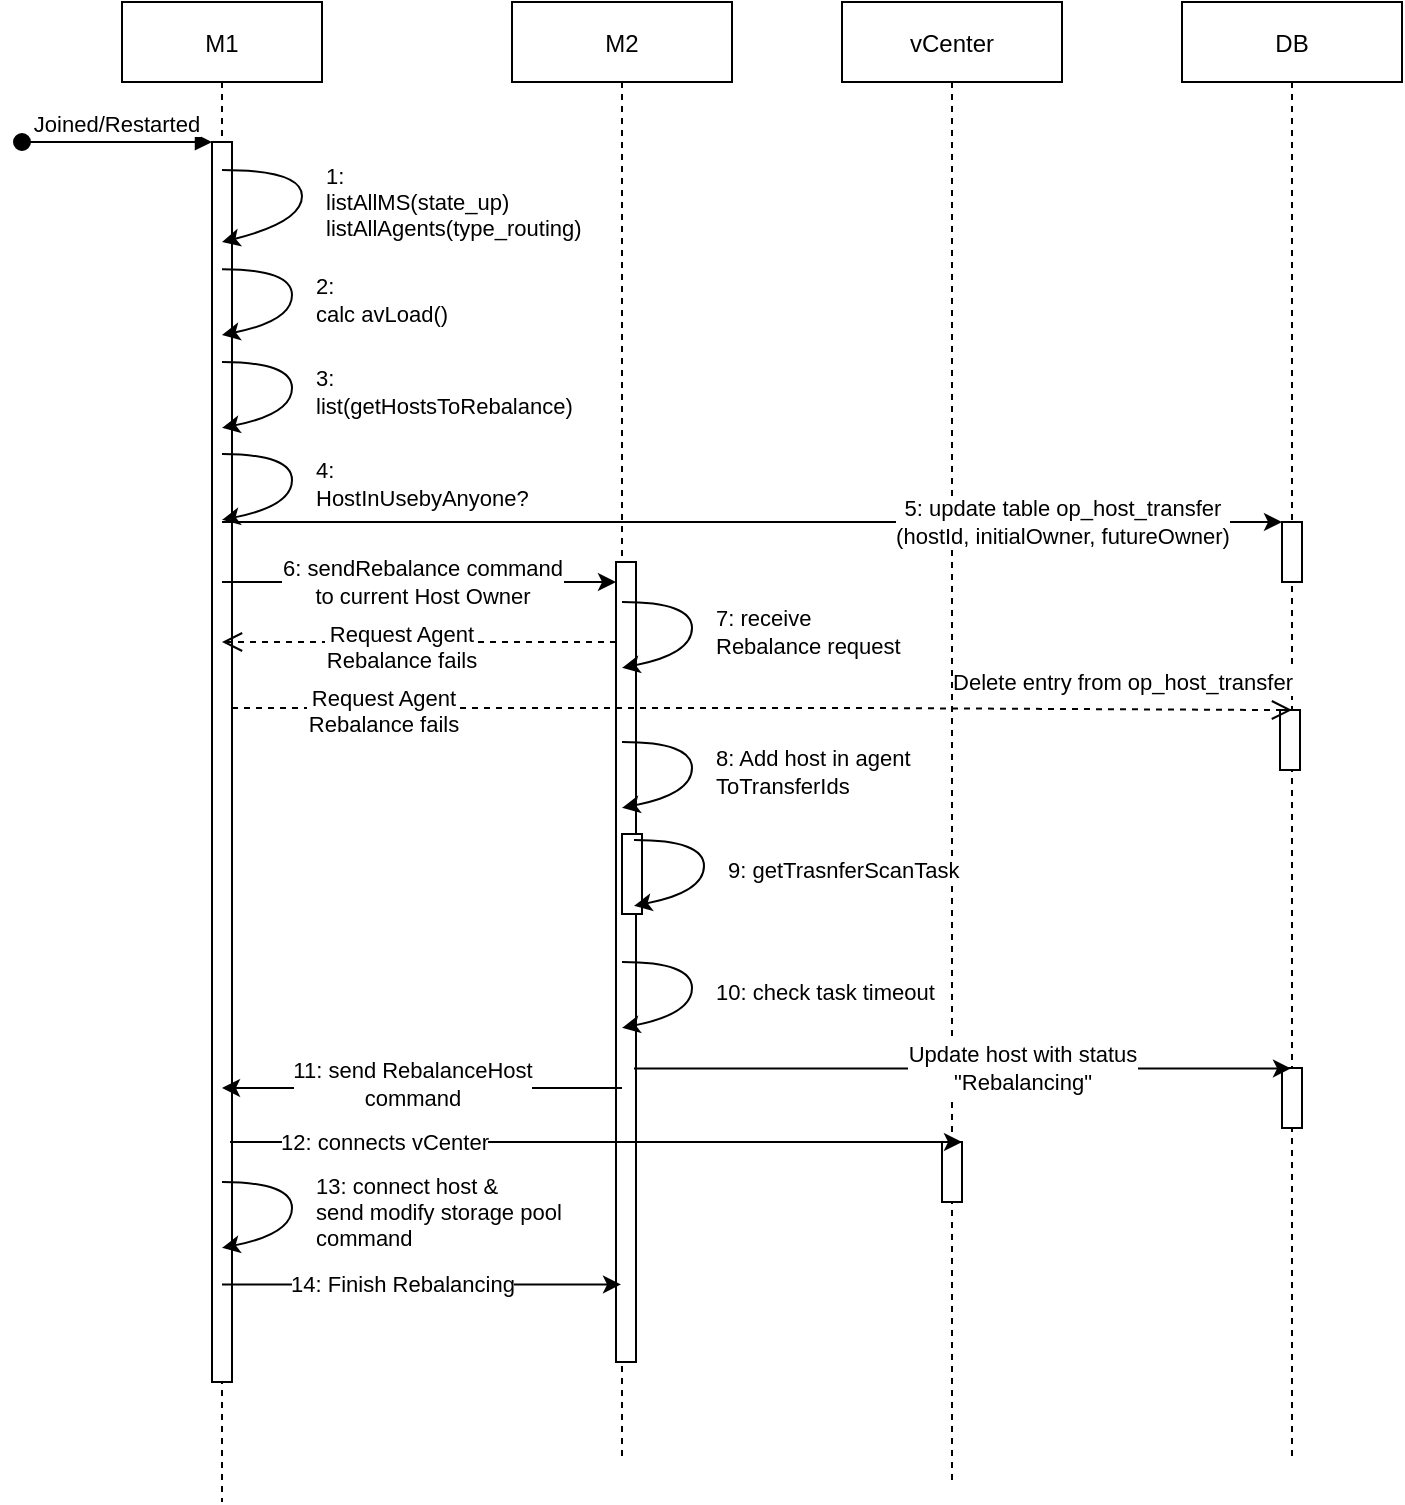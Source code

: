 <mxfile version="14.9.5" type="github">
  <diagram id="Cs8VYSzviX3HukUYh3YY" name="Page-1">
    <mxGraphModel dx="782" dy="468" grid="1" gridSize="10" guides="1" tooltips="1" connect="1" arrows="1" fold="1" page="1" pageScale="1" pageWidth="1400" pageHeight="850" math="0" shadow="0">
      <root>
        <object label="" id="0">
          <mxCell />
        </object>
        <mxCell id="1" parent="0" />
        <mxCell id="5A1ssLU1VLZ0-FPkcArc-1" value="M1" style="shape=umlLifeline;perimeter=lifelinePerimeter;container=1;collapsible=0;recursiveResize=0;rounded=0;shadow=0;strokeWidth=1;" parent="1" vertex="1">
          <mxGeometry x="120" y="80" width="100" height="750" as="geometry" />
        </mxCell>
        <mxCell id="5A1ssLU1VLZ0-FPkcArc-2" value="" style="points=[];perimeter=orthogonalPerimeter;rounded=0;shadow=0;strokeWidth=1;" parent="5A1ssLU1VLZ0-FPkcArc-1" vertex="1">
          <mxGeometry x="45" y="70" width="10" height="620" as="geometry" />
        </mxCell>
        <mxCell id="5A1ssLU1VLZ0-FPkcArc-3" value="Joined/Restarted" style="verticalAlign=bottom;startArrow=oval;endArrow=block;startSize=8;shadow=0;strokeWidth=1;" parent="5A1ssLU1VLZ0-FPkcArc-1" target="5A1ssLU1VLZ0-FPkcArc-2" edge="1">
          <mxGeometry relative="1" as="geometry">
            <mxPoint x="-50" y="70" as="sourcePoint" />
          </mxGeometry>
        </mxCell>
        <mxCell id="5A1ssLU1VLZ0-FPkcArc-14" value="" style="curved=1;endArrow=classic;html=1;" parent="5A1ssLU1VLZ0-FPkcArc-1" edge="1">
          <mxGeometry width="50" height="50" relative="1" as="geometry">
            <mxPoint x="50" y="84" as="sourcePoint" />
            <mxPoint x="50" y="120" as="targetPoint" />
            <Array as="points">
              <mxPoint x="90" y="84" />
              <mxPoint x="90" y="110" />
            </Array>
          </mxGeometry>
        </mxCell>
        <mxCell id="5A1ssLU1VLZ0-FPkcArc-16" value="1:&lt;br&gt;&lt;div&gt;listAllMS(state_up)&lt;/div&gt;&lt;div&gt;listAllAgents(type_routing)&lt;/div&gt;" style="edgeLabel;html=1;align=left;verticalAlign=middle;resizable=0;points=[];" parent="5A1ssLU1VLZ0-FPkcArc-14" vertex="1" connectable="0">
          <mxGeometry x="0.034" y="1" relative="1" as="geometry">
            <mxPoint x="9" as="offset" />
          </mxGeometry>
        </mxCell>
        <mxCell id="5A1ssLU1VLZ0-FPkcArc-5" value="M2" style="shape=umlLifeline;perimeter=lifelinePerimeter;container=1;collapsible=0;recursiveResize=0;rounded=0;shadow=0;strokeWidth=1;" parent="1" vertex="1">
          <mxGeometry x="315" y="80" width="110" height="730" as="geometry" />
        </mxCell>
        <mxCell id="5A1ssLU1VLZ0-FPkcArc-6" value="" style="points=[];perimeter=orthogonalPerimeter;rounded=0;shadow=0;strokeWidth=1;" parent="5A1ssLU1VLZ0-FPkcArc-5" vertex="1">
          <mxGeometry x="52" y="280" width="10" height="400" as="geometry" />
        </mxCell>
        <mxCell id="5A1ssLU1VLZ0-FPkcArc-9" value="vCenter" style="shape=umlLifeline;perimeter=lifelinePerimeter;container=1;collapsible=0;recursiveResize=0;rounded=0;shadow=0;strokeWidth=1;" parent="1" vertex="1">
          <mxGeometry x="480" y="80" width="110" height="740" as="geometry" />
        </mxCell>
        <mxCell id="5A1ssLU1VLZ0-FPkcArc-10" value="" style="points=[];perimeter=orthogonalPerimeter;rounded=0;shadow=0;strokeWidth=1;" parent="5A1ssLU1VLZ0-FPkcArc-9" vertex="1">
          <mxGeometry x="50" y="570" width="10" height="30" as="geometry" />
        </mxCell>
        <mxCell id="5A1ssLU1VLZ0-FPkcArc-13" value="Request Agent &#xa;Rebalance fails" style="verticalAlign=bottom;endArrow=open;dashed=1;endSize=8;shadow=0;strokeWidth=1;entryX=0.5;entryY=0.595;entryDx=0;entryDy=0;entryPerimeter=0;" parent="1" edge="1">
          <mxGeometry x="0.086" y="18" relative="1" as="geometry">
            <mxPoint x="170" y="400.0" as="targetPoint" />
            <mxPoint x="367" y="400.0" as="sourcePoint" />
            <Array as="points" />
            <mxPoint as="offset" />
          </mxGeometry>
        </mxCell>
        <mxCell id="5A1ssLU1VLZ0-FPkcArc-17" value="" style="curved=1;endArrow=classic;html=1;exitX=1;exitY=0.074;exitDx=0;exitDy=0;exitPerimeter=0;entryX=1;entryY=0.247;entryDx=0;entryDy=0;entryPerimeter=0;" parent="1" edge="1">
          <mxGeometry width="50" height="50" relative="1" as="geometry">
            <mxPoint x="170" y="213.6" as="sourcePoint" />
            <mxPoint x="170" y="246.47" as="targetPoint" />
            <Array as="points">
              <mxPoint x="205" y="213.54" />
              <mxPoint x="205" y="239.54" />
            </Array>
          </mxGeometry>
        </mxCell>
        <mxCell id="5A1ssLU1VLZ0-FPkcArc-18" value="2:&lt;br&gt;calc avLoad()" style="edgeLabel;html=1;align=left;verticalAlign=middle;resizable=0;points=[];" parent="5A1ssLU1VLZ0-FPkcArc-17" vertex="1" connectable="0">
          <mxGeometry x="0.034" y="1" relative="1" as="geometry">
            <mxPoint x="9" as="offset" />
          </mxGeometry>
        </mxCell>
        <mxCell id="5A1ssLU1VLZ0-FPkcArc-19" value="" style="curved=1;endArrow=classic;html=1;exitX=1;exitY=0.074;exitDx=0;exitDy=0;exitPerimeter=0;entryX=1;entryY=0.247;entryDx=0;entryDy=0;entryPerimeter=0;" parent="1" edge="1">
          <mxGeometry width="50" height="50" relative="1" as="geometry">
            <mxPoint x="170" y="260.06" as="sourcePoint" />
            <mxPoint x="170" y="292.93" as="targetPoint" />
            <Array as="points">
              <mxPoint x="205" y="260" />
              <mxPoint x="205" y="286" />
            </Array>
          </mxGeometry>
        </mxCell>
        <mxCell id="5A1ssLU1VLZ0-FPkcArc-20" value="3:&lt;br&gt;list(getHostsToRebalance)" style="edgeLabel;html=1;align=left;verticalAlign=middle;resizable=0;points=[];" parent="5A1ssLU1VLZ0-FPkcArc-19" vertex="1" connectable="0">
          <mxGeometry x="0.034" y="1" relative="1" as="geometry">
            <mxPoint x="9" as="offset" />
          </mxGeometry>
        </mxCell>
        <mxCell id="5A1ssLU1VLZ0-FPkcArc-22" value="" style="curved=1;endArrow=classic;html=1;exitX=1;exitY=0.074;exitDx=0;exitDy=0;exitPerimeter=0;entryX=1;entryY=0.247;entryDx=0;entryDy=0;entryPerimeter=0;" parent="1" edge="1">
          <mxGeometry width="50" height="50" relative="1" as="geometry">
            <mxPoint x="170" y="306.06" as="sourcePoint" />
            <mxPoint x="170" y="338.93" as="targetPoint" />
            <Array as="points">
              <mxPoint x="205" y="306" />
              <mxPoint x="205" y="332" />
            </Array>
          </mxGeometry>
        </mxCell>
        <mxCell id="5A1ssLU1VLZ0-FPkcArc-23" value="4:&lt;br&gt;HostInUsebyAnyone?" style="edgeLabel;html=1;align=left;verticalAlign=middle;resizable=0;points=[];" parent="5A1ssLU1VLZ0-FPkcArc-22" vertex="1" connectable="0">
          <mxGeometry x="0.034" y="1" relative="1" as="geometry">
            <mxPoint x="9" as="offset" />
          </mxGeometry>
        </mxCell>
        <mxCell id="5A1ssLU1VLZ0-FPkcArc-24" value="" style="endArrow=classic;html=1;" parent="1" edge="1">
          <mxGeometry width="50" height="50" relative="1" as="geometry">
            <mxPoint x="170" y="340" as="sourcePoint" />
            <mxPoint x="700" y="340" as="targetPoint" />
          </mxGeometry>
        </mxCell>
        <mxCell id="5A1ssLU1VLZ0-FPkcArc-28" value="5: update table op_host_transfer&lt;br&gt;(hostId, initialOwner, futureOwner)" style="edgeLabel;html=1;align=center;verticalAlign=middle;resizable=0;points=[];" parent="5A1ssLU1VLZ0-FPkcArc-24" vertex="1" connectable="0">
          <mxGeometry x="0.215" y="-1" relative="1" as="geometry">
            <mxPoint x="98" y="-1" as="offset" />
          </mxGeometry>
        </mxCell>
        <mxCell id="5A1ssLU1VLZ0-FPkcArc-25" value="DB" style="shape=umlLifeline;perimeter=lifelinePerimeter;container=1;collapsible=0;recursiveResize=0;rounded=0;shadow=0;strokeWidth=1;" parent="1" vertex="1">
          <mxGeometry x="650" y="80" width="110" height="730" as="geometry" />
        </mxCell>
        <mxCell id="5A1ssLU1VLZ0-FPkcArc-26" value="" style="points=[];perimeter=orthogonalPerimeter;rounded=0;shadow=0;strokeWidth=1;" parent="5A1ssLU1VLZ0-FPkcArc-25" vertex="1">
          <mxGeometry x="50" y="260" width="10" height="30" as="geometry" />
        </mxCell>
        <mxCell id="5A1ssLU1VLZ0-FPkcArc-29" value="" style="endArrow=classic;html=1;" parent="1" target="5A1ssLU1VLZ0-FPkcArc-6" edge="1">
          <mxGeometry width="50" height="50" relative="1" as="geometry">
            <mxPoint x="170" y="370" as="sourcePoint" />
            <mxPoint x="520" y="360" as="targetPoint" />
          </mxGeometry>
        </mxCell>
        <mxCell id="5A1ssLU1VLZ0-FPkcArc-30" value="6: sendRebalance command &lt;br&gt;to current Host Owner" style="edgeLabel;html=1;align=center;verticalAlign=middle;resizable=0;points=[];" parent="5A1ssLU1VLZ0-FPkcArc-29" vertex="1" connectable="0">
          <mxGeometry x="0.215" y="-1" relative="1" as="geometry">
            <mxPoint x="-20" y="-1" as="offset" />
          </mxGeometry>
        </mxCell>
        <mxCell id="5A1ssLU1VLZ0-FPkcArc-31" value="" style="curved=1;endArrow=classic;html=1;exitX=1;exitY=0.074;exitDx=0;exitDy=0;exitPerimeter=0;entryX=1;entryY=0.247;entryDx=0;entryDy=0;entryPerimeter=0;" parent="1" edge="1">
          <mxGeometry width="50" height="50" relative="1" as="geometry">
            <mxPoint x="370" y="380.06" as="sourcePoint" />
            <mxPoint x="370" y="412.93" as="targetPoint" />
            <Array as="points">
              <mxPoint x="405" y="380" />
              <mxPoint x="405" y="406" />
            </Array>
          </mxGeometry>
        </mxCell>
        <mxCell id="5A1ssLU1VLZ0-FPkcArc-32" value="7: receive &lt;br&gt;Rebalance request" style="edgeLabel;html=1;align=left;verticalAlign=middle;resizable=0;points=[];" parent="5A1ssLU1VLZ0-FPkcArc-31" vertex="1" connectable="0">
          <mxGeometry x="0.034" y="1" relative="1" as="geometry">
            <mxPoint x="9" as="offset" />
          </mxGeometry>
        </mxCell>
        <mxCell id="5A1ssLU1VLZ0-FPkcArc-35" value="" style="curved=1;endArrow=classic;html=1;exitX=1;exitY=0.074;exitDx=0;exitDy=0;exitPerimeter=0;entryX=1;entryY=0.247;entryDx=0;entryDy=0;entryPerimeter=0;" parent="1" edge="1">
          <mxGeometry width="50" height="50" relative="1" as="geometry">
            <mxPoint x="370" y="450.06" as="sourcePoint" />
            <mxPoint x="370" y="482.93" as="targetPoint" />
            <Array as="points">
              <mxPoint x="405" y="450" />
              <mxPoint x="405" y="476" />
            </Array>
          </mxGeometry>
        </mxCell>
        <mxCell id="5A1ssLU1VLZ0-FPkcArc-36" value="8: Add host in agent&lt;br&gt;ToTransferIds" style="edgeLabel;html=1;align=left;verticalAlign=middle;resizable=0;points=[];" parent="5A1ssLU1VLZ0-FPkcArc-35" vertex="1" connectable="0">
          <mxGeometry x="0.034" y="1" relative="1" as="geometry">
            <mxPoint x="9" as="offset" />
          </mxGeometry>
        </mxCell>
        <mxCell id="5A1ssLU1VLZ0-FPkcArc-39" value="" style="points=[];perimeter=orthogonalPerimeter;rounded=0;shadow=0;strokeWidth=1;" parent="1" vertex="1">
          <mxGeometry x="370" y="496" width="10" height="40" as="geometry" />
        </mxCell>
        <mxCell id="5A1ssLU1VLZ0-FPkcArc-37" value="" style="curved=1;endArrow=classic;html=1;exitX=1;exitY=0.074;exitDx=0;exitDy=0;exitPerimeter=0;entryX=1;entryY=0.247;entryDx=0;entryDy=0;entryPerimeter=0;" parent="1" edge="1">
          <mxGeometry width="50" height="50" relative="1" as="geometry">
            <mxPoint x="370" y="560.06" as="sourcePoint" />
            <mxPoint x="370" y="592.93" as="targetPoint" />
            <Array as="points">
              <mxPoint x="405" y="560" />
              <mxPoint x="405" y="586" />
            </Array>
          </mxGeometry>
        </mxCell>
        <mxCell id="5A1ssLU1VLZ0-FPkcArc-38" value="10: check task timeout" style="edgeLabel;html=1;align=left;verticalAlign=middle;resizable=0;points=[];" parent="5A1ssLU1VLZ0-FPkcArc-37" vertex="1" connectable="0">
          <mxGeometry x="0.034" y="1" relative="1" as="geometry">
            <mxPoint x="9" as="offset" />
          </mxGeometry>
        </mxCell>
        <mxCell id="5A1ssLU1VLZ0-FPkcArc-40" value="" style="curved=1;endArrow=classic;html=1;exitX=1;exitY=0.074;exitDx=0;exitDy=0;exitPerimeter=0;entryX=1;entryY=0.247;entryDx=0;entryDy=0;entryPerimeter=0;" parent="1" edge="1">
          <mxGeometry width="50" height="50" relative="1" as="geometry">
            <mxPoint x="376" y="499.06" as="sourcePoint" />
            <mxPoint x="376" y="531.93" as="targetPoint" />
            <Array as="points">
              <mxPoint x="411" y="499" />
              <mxPoint x="411" y="525" />
            </Array>
          </mxGeometry>
        </mxCell>
        <mxCell id="5A1ssLU1VLZ0-FPkcArc-41" value="9: getTrasnferScanTask" style="edgeLabel;html=1;align=left;verticalAlign=middle;resizable=0;points=[];" parent="5A1ssLU1VLZ0-FPkcArc-40" vertex="1" connectable="0">
          <mxGeometry x="0.034" y="1" relative="1" as="geometry">
            <mxPoint x="9" as="offset" />
          </mxGeometry>
        </mxCell>
        <mxCell id="5A1ssLU1VLZ0-FPkcArc-46" value="" style="endArrow=classic;html=1;" parent="1" edge="1">
          <mxGeometry width="50" height="50" relative="1" as="geometry">
            <mxPoint x="370" y="623" as="sourcePoint" />
            <mxPoint x="170" y="623" as="targetPoint" />
          </mxGeometry>
        </mxCell>
        <mxCell id="5A1ssLU1VLZ0-FPkcArc-47" value="11: send RebalanceHost &lt;br&gt;command" style="edgeLabel;html=1;align=center;verticalAlign=middle;resizable=0;points=[];" parent="5A1ssLU1VLZ0-FPkcArc-46" vertex="1" connectable="0">
          <mxGeometry x="0.215" y="-1" relative="1" as="geometry">
            <mxPoint x="16" y="-1" as="offset" />
          </mxGeometry>
        </mxCell>
        <mxCell id="5A1ssLU1VLZ0-FPkcArc-48" value="" style="endArrow=classic;html=1;entryX=1;entryY=0;entryDx=0;entryDy=0;entryPerimeter=0;" parent="1" target="5A1ssLU1VLZ0-FPkcArc-10" edge="1">
          <mxGeometry width="50" height="50" relative="1" as="geometry">
            <mxPoint x="174" y="650" as="sourcePoint" />
            <mxPoint x="180" y="633" as="targetPoint" />
          </mxGeometry>
        </mxCell>
        <mxCell id="5A1ssLU1VLZ0-FPkcArc-49" value="12: connects vCenter" style="edgeLabel;html=1;align=center;verticalAlign=middle;resizable=0;points=[];" parent="5A1ssLU1VLZ0-FPkcArc-48" vertex="1" connectable="0">
          <mxGeometry x="0.215" y="-1" relative="1" as="geometry">
            <mxPoint x="-146" y="-1" as="offset" />
          </mxGeometry>
        </mxCell>
        <mxCell id="5A1ssLU1VLZ0-FPkcArc-51" value="" style="curved=1;endArrow=classic;html=1;exitX=1;exitY=0.074;exitDx=0;exitDy=0;exitPerimeter=0;entryX=1;entryY=0.247;entryDx=0;entryDy=0;entryPerimeter=0;" parent="1" edge="1">
          <mxGeometry width="50" height="50" relative="1" as="geometry">
            <mxPoint x="170" y="670.06" as="sourcePoint" />
            <mxPoint x="170" y="702.93" as="targetPoint" />
            <Array as="points">
              <mxPoint x="205" y="670" />
              <mxPoint x="205" y="696" />
            </Array>
          </mxGeometry>
        </mxCell>
        <mxCell id="5A1ssLU1VLZ0-FPkcArc-52" value="13: connect host &amp;amp; &lt;br&gt;send modify storage pool&lt;br&gt;command" style="edgeLabel;html=1;align=left;verticalAlign=middle;resizable=0;points=[];" parent="5A1ssLU1VLZ0-FPkcArc-51" vertex="1" connectable="0">
          <mxGeometry x="0.034" y="1" relative="1" as="geometry">
            <mxPoint x="9" as="offset" />
          </mxGeometry>
        </mxCell>
        <mxCell id="5A1ssLU1VLZ0-FPkcArc-53" value="" style="endArrow=classic;html=1;exitX=0.5;exitY=0.881;exitDx=0;exitDy=0;exitPerimeter=0;" parent="1" edge="1">
          <mxGeometry width="50" height="50" relative="1" as="geometry">
            <mxPoint x="170" y="721.22" as="sourcePoint" />
            <mxPoint x="369.5" y="721.22" as="targetPoint" />
          </mxGeometry>
        </mxCell>
        <mxCell id="5A1ssLU1VLZ0-FPkcArc-54" value="14: Finish Rebalancing" style="edgeLabel;html=1;align=center;verticalAlign=middle;resizable=0;points=[];" parent="5A1ssLU1VLZ0-FPkcArc-53" vertex="1" connectable="0">
          <mxGeometry x="0.215" y="-1" relative="1" as="geometry">
            <mxPoint x="-31" y="-1" as="offset" />
          </mxGeometry>
        </mxCell>
        <mxCell id="5A1ssLU1VLZ0-FPkcArc-57" value="" style="points=[];perimeter=orthogonalPerimeter;rounded=0;shadow=0;strokeWidth=1;" parent="1" vertex="1">
          <mxGeometry x="699" y="434" width="10" height="30" as="geometry" />
        </mxCell>
        <mxCell id="5A1ssLU1VLZ0-FPkcArc-58" value="" style="points=[];perimeter=orthogonalPerimeter;rounded=0;shadow=0;strokeWidth=1;" parent="1" vertex="1">
          <mxGeometry x="700" y="613" width="10" height="30" as="geometry" />
        </mxCell>
        <mxCell id="5A1ssLU1VLZ0-FPkcArc-42" value="" style="endArrow=classic;html=1;exitX=0.9;exitY=0.633;exitDx=0;exitDy=0;exitPerimeter=0;" parent="1" source="5A1ssLU1VLZ0-FPkcArc-6" target="5A1ssLU1VLZ0-FPkcArc-25" edge="1">
          <mxGeometry width="50" height="50" relative="1" as="geometry">
            <mxPoint x="180" y="350" as="sourcePoint" />
            <mxPoint x="710" y="350" as="targetPoint" />
          </mxGeometry>
        </mxCell>
        <mxCell id="5A1ssLU1VLZ0-FPkcArc-43" value="Update host with status&lt;br&gt;&quot;Rebalancing&quot;" style="edgeLabel;html=1;align=center;verticalAlign=middle;resizable=0;points=[];" parent="5A1ssLU1VLZ0-FPkcArc-42" vertex="1" connectable="0">
          <mxGeometry x="0.215" y="-1" relative="1" as="geometry">
            <mxPoint x="-6" y="-1" as="offset" />
          </mxGeometry>
        </mxCell>
        <mxCell id="5A1ssLU1VLZ0-FPkcArc-33" value="Request Agent &#xa;Rebalance fails" style="verticalAlign=bottom;endArrow=open;dashed=1;endSize=8;shadow=0;strokeWidth=1;entryX=0.5;entryY=0.485;entryDx=0;entryDy=0;entryPerimeter=0;" parent="1" source="5A1ssLU1VLZ0-FPkcArc-2" target="5A1ssLU1VLZ0-FPkcArc-25" edge="1">
          <mxGeometry x="-0.713" y="-17" relative="1" as="geometry">
            <mxPoint x="700" y="450" as="targetPoint" />
            <mxPoint x="377" y="410" as="sourcePoint" />
            <Array as="points">
              <mxPoint x="270" y="433" />
              <mxPoint x="350" y="433" />
              <mxPoint x="490" y="433" />
            </Array>
            <mxPoint as="offset" />
          </mxGeometry>
        </mxCell>
        <mxCell id="ZCcpS0dppCaCtEzsvFH4-1" value="Delete entry from op_host_transfer" style="edgeLabel;html=1;align=center;verticalAlign=middle;resizable=0;points=[];" vertex="1" connectable="0" parent="1">
          <mxGeometry x="620" y="420" as="geometry" />
        </mxCell>
      </root>
    </mxGraphModel>
  </diagram>
</mxfile>
